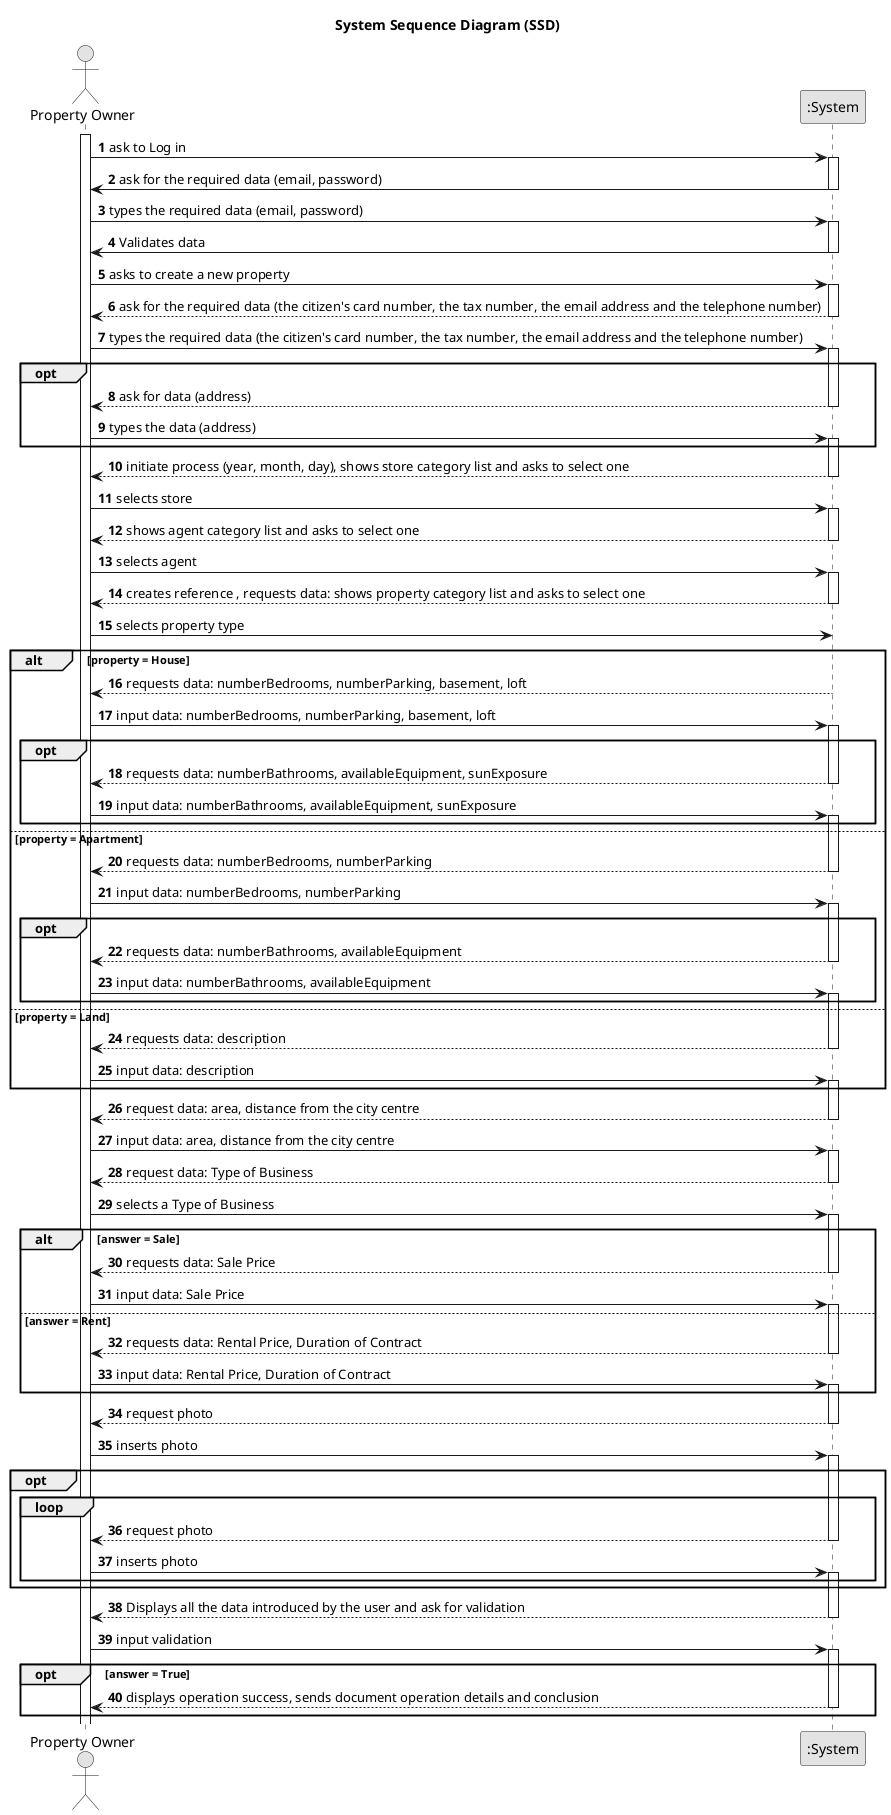 @startuml
skinparam monochrome true
skinparam packageStyle rectangle
skinparam shadowing false

title System Sequence Diagram (SSD)

autonumber

actor "Property Owner" as User
participant ":System" as System

activate User

    User -> System: ask to Log in
        activate System

        System -> User: ask for the required data (email, password)
        deactivate System

    User -> System: types the required data (email, password)
        activate System

        System -> User: Validates data
        deactivate System

    User -> System : asks to create a new property
        activate System

        System --> User :ask for the required data (the citizen's card number, the tax number, the email address and the telephone number)
        deactivate System

    User -> System : types the required data (the citizen's card number, the tax number, the email address and the telephone number)
        activate System

group opt

    System --> User :ask for data (address)
        deactivate System

    User -> System : types the data (address)
        activate System
end

	    System --> User :initiate process (year, month, day), shows store category list and asks to select one
        deactivate System

    User -> System : selects store
        activate System

	    System --> User : shows agent category list and asks to select one
        deactivate System

    User -> System : selects agent
        activate System

	    System --> User : creates reference , requests data: shows property category list and asks to select one
        deactivate System

    User -> System : selects property type

alt property = House
            System --> User : requests data: numberBedrooms, numberParking, basement, loft
        deactivate System

                User -> System : input data: numberBedrooms, numberParking, basement, loft
        activate System

            group opt
                System --> User : requests data: numberBathrooms, availableEquipment, sunExposure
                deactivate System

                User -> System : input data: numberBathrooms, availableEquipment, sunExposure
                activate System
            end

else property = Apartment
                System --> User : requests data: numberBedrooms, numberParking
            deactivate System

                    User -> System : input data: numberBedrooms, numberParking
            activate System

            group opt
                    System --> User : requests data: numberBathrooms, availableEquipment
                    deactivate System

                    User -> System : input data: numberBathrooms, availableEquipment
                    activate System
            end

else property = Land
                    System --> User : requests data: description
                deactivate System

                        User -> System : input data: description
                activate System
end

        System --> User : request data: area, distance from the city centre
        deactivate System

    User -> System : input data: area, distance from the city centre
        activate System

	    System --> User : request data: Type of Business
        deactivate System

    User -> System : selects a Type of Business
        activate System

alt answer = Sale
        System --> User : requests data: Sale Price
        deactivate System

    User -> System : input data: Sale Price
        activate System


else answer = Rent
        System --> User : requests data: Rental Price, Duration of Contract
        deactivate System

    User -> System : input data: Rental Price, Duration of Contract
        activate System
end

        System --> User : request photo
        deactivate System

    User -> System : inserts photo
        activate System

group opt
    loop
            System --> User : request photo
            deactivate System

	    User -> System : inserts photo
            activate System

    end

end
            System --> User : Displays all the data introduced by the user and ask for validation
            deactivate System

        User -> System : input validation
            activate System

group opt [answer = True]
            System --> User : displays operation success, sends document operation details and conclusion
        deactivate System
end


@enduml
